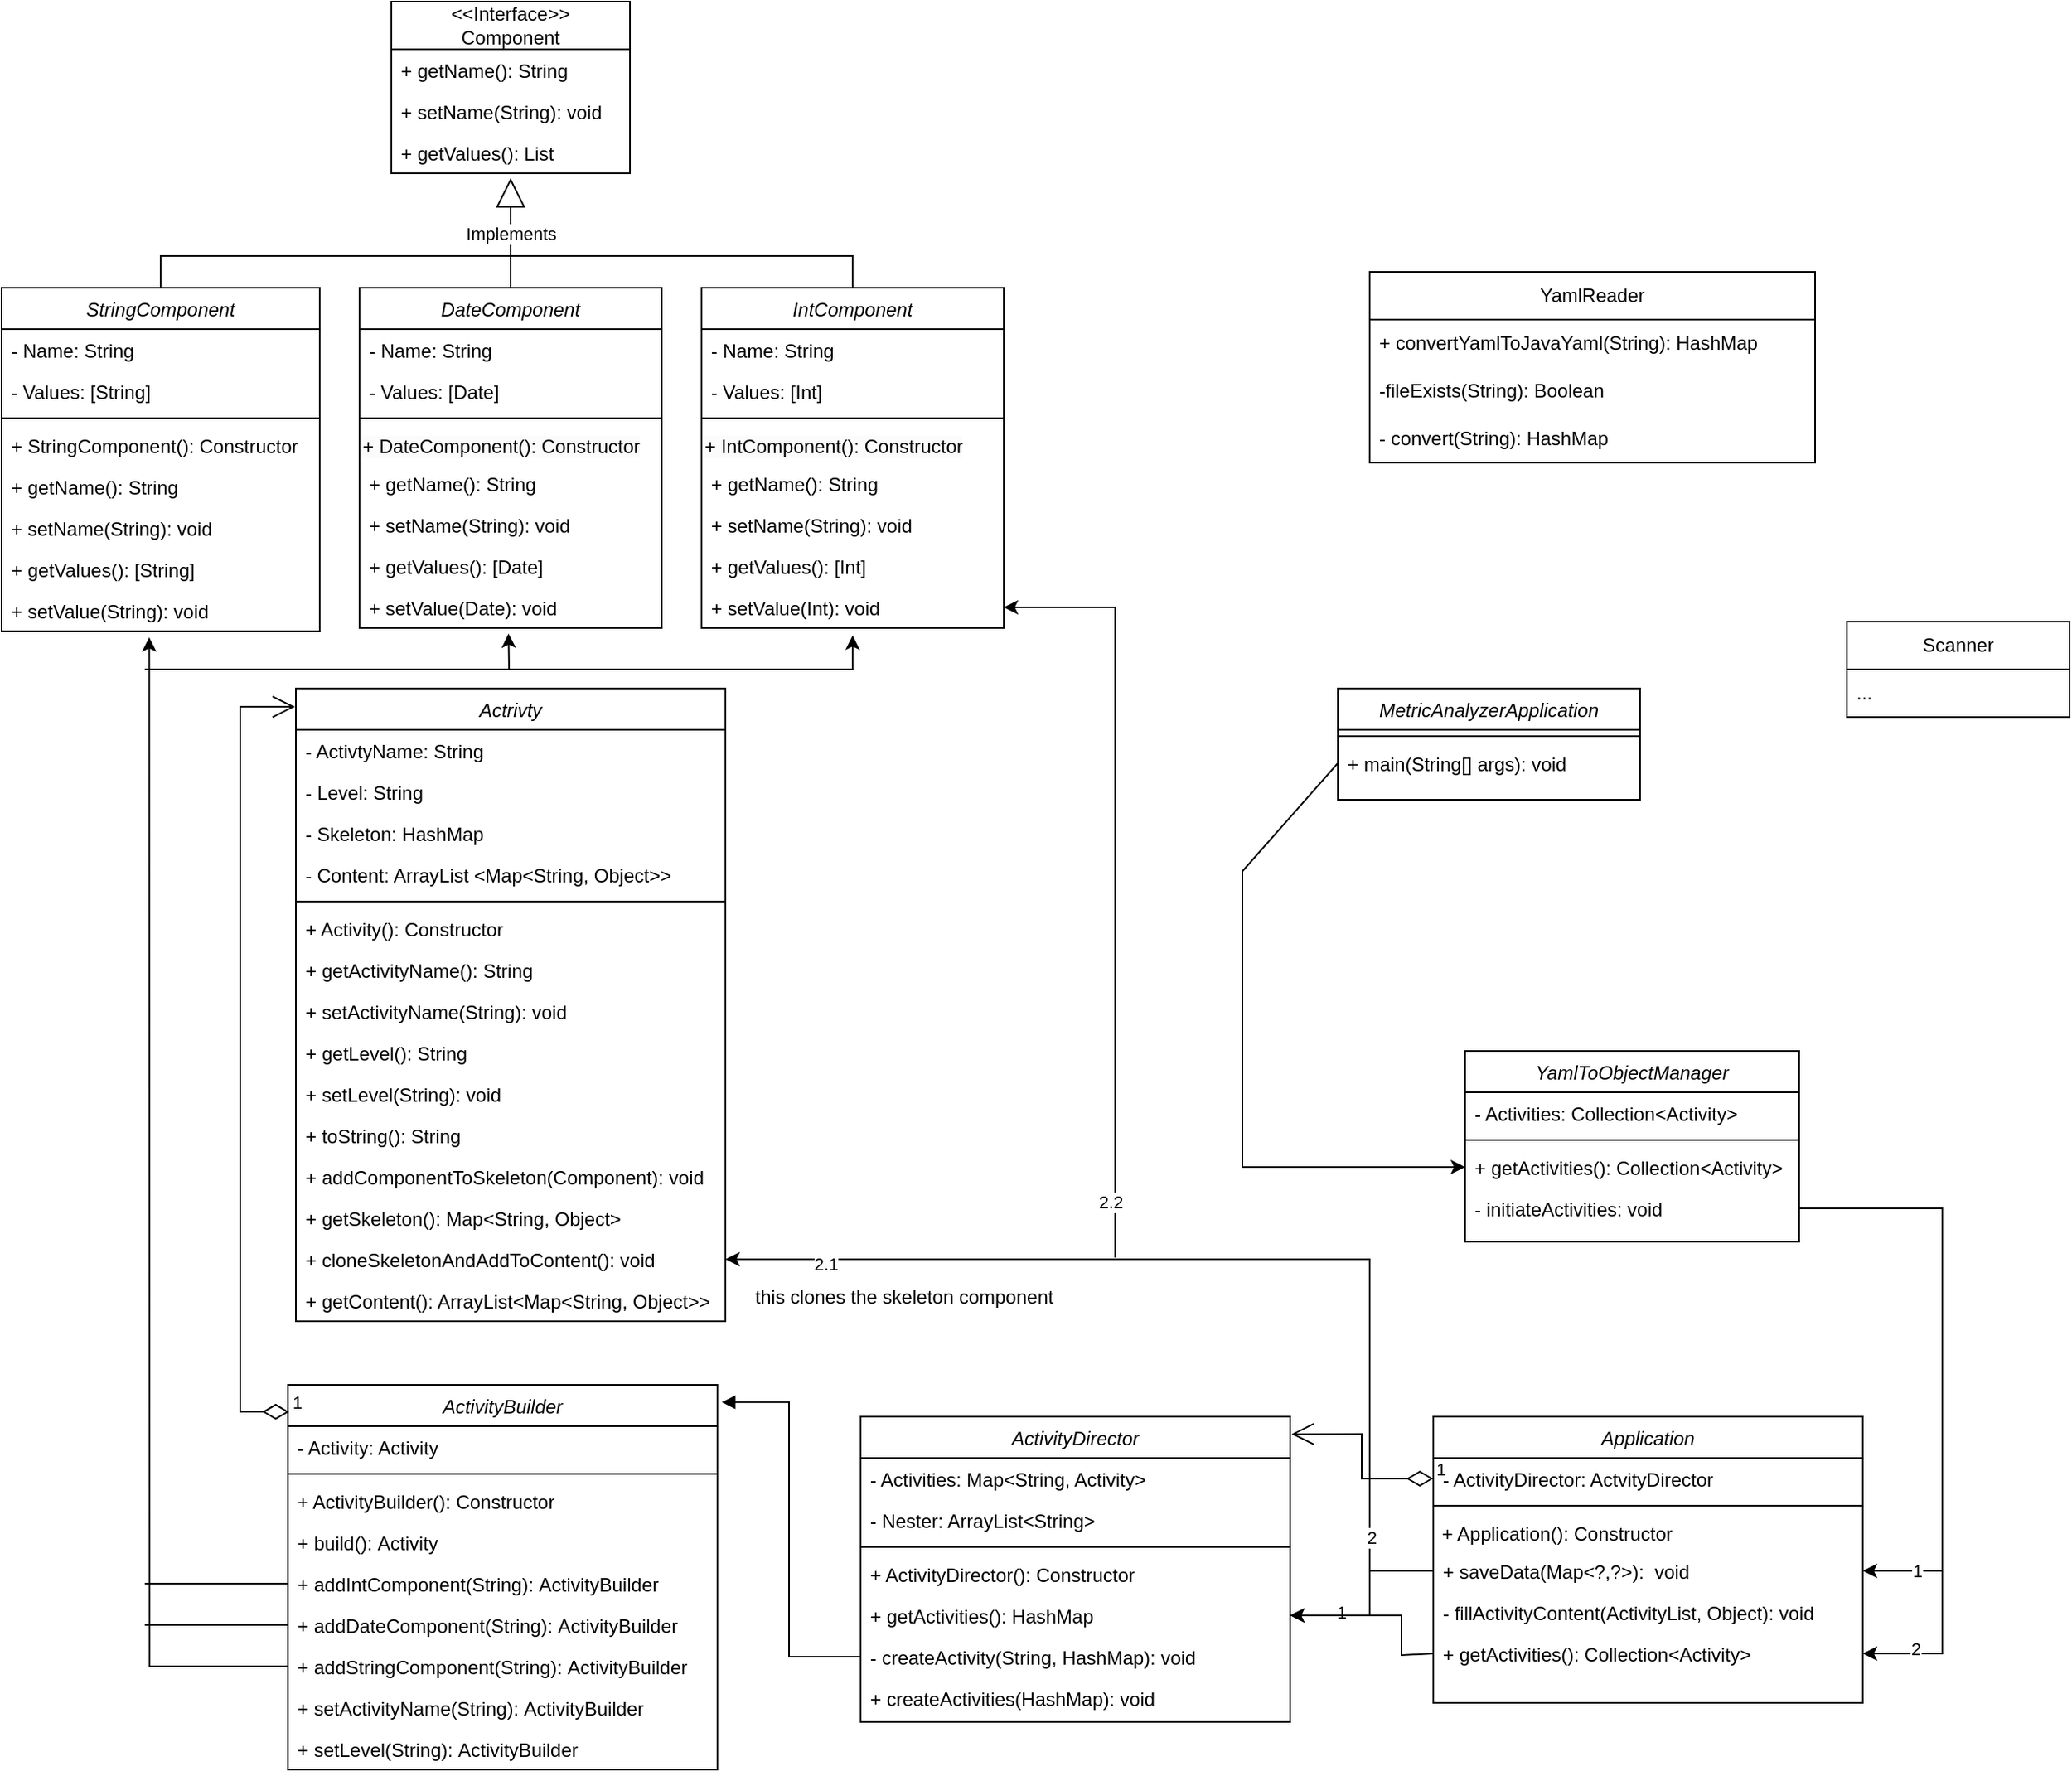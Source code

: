 <mxfile>
    <diagram id="C5RBs43oDa-KdzZeNtuy" name="Page-1">
        <mxGraphModel dx="1696" dy="713" grid="1" gridSize="10" guides="1" tooltips="1" connect="1" arrows="1" fold="1" page="1" pageScale="1" pageWidth="827" pageHeight="1169" math="0" shadow="0">
            <root>
                <mxCell id="WIyWlLk6GJQsqaUBKTNV-0"/>
                <mxCell id="WIyWlLk6GJQsqaUBKTNV-1" parent="WIyWlLk6GJQsqaUBKTNV-0"/>
                <mxCell id="bW0NllLf7oCBbzjRe4pR-1" value="StringComponent" style="swimlane;fontStyle=2;align=center;verticalAlign=top;childLayout=stackLayout;horizontal=1;startSize=26;horizontalStack=0;resizeParent=1;resizeLast=0;collapsible=1;marginBottom=0;rounded=0;shadow=0;strokeWidth=1;" parent="WIyWlLk6GJQsqaUBKTNV-1" vertex="1">
                    <mxGeometry x="30" y="220" width="200" height="216" as="geometry">
                        <mxRectangle x="230" y="140" width="160" height="26" as="alternateBounds"/>
                    </mxGeometry>
                </mxCell>
                <mxCell id="bW0NllLf7oCBbzjRe4pR-2" value="- Name: String" style="text;align=left;verticalAlign=top;spacingLeft=4;spacingRight=4;overflow=hidden;rotatable=0;points=[[0,0.5],[1,0.5]];portConstraint=eastwest;" parent="bW0NllLf7oCBbzjRe4pR-1" vertex="1">
                    <mxGeometry y="26" width="200" height="26" as="geometry"/>
                </mxCell>
                <mxCell id="bW0NllLf7oCBbzjRe4pR-3" value="- Values: [String]" style="text;align=left;verticalAlign=top;spacingLeft=4;spacingRight=4;overflow=hidden;rotatable=0;points=[[0,0.5],[1,0.5]];portConstraint=eastwest;rounded=0;shadow=0;html=0;" parent="bW0NllLf7oCBbzjRe4pR-1" vertex="1">
                    <mxGeometry y="52" width="200" height="26" as="geometry"/>
                </mxCell>
                <mxCell id="bW0NllLf7oCBbzjRe4pR-4" value="" style="line;html=1;strokeWidth=1;align=left;verticalAlign=middle;spacingTop=-1;spacingLeft=3;spacingRight=3;rotatable=0;labelPosition=right;points=[];portConstraint=eastwest;" parent="bW0NllLf7oCBbzjRe4pR-1" vertex="1">
                    <mxGeometry y="78" width="200" height="8" as="geometry"/>
                </mxCell>
                <mxCell id="bW0NllLf7oCBbzjRe4pR-5" value="+ StringComponent(): Constructor" style="text;align=left;verticalAlign=top;spacingLeft=4;spacingRight=4;overflow=hidden;rotatable=0;points=[[0,0.5],[1,0.5]];portConstraint=eastwest;" parent="bW0NllLf7oCBbzjRe4pR-1" vertex="1">
                    <mxGeometry y="86" width="200" height="26" as="geometry"/>
                </mxCell>
                <mxCell id="bW0NllLf7oCBbzjRe4pR-6" value="+ getName(): String" style="text;align=left;verticalAlign=top;spacingLeft=4;spacingRight=4;overflow=hidden;rotatable=0;points=[[0,0.5],[1,0.5]];portConstraint=eastwest;" parent="bW0NllLf7oCBbzjRe4pR-1" vertex="1">
                    <mxGeometry y="112" width="200" height="26" as="geometry"/>
                </mxCell>
                <mxCell id="bW0NllLf7oCBbzjRe4pR-7" value="+ setName(String): void" style="text;align=left;verticalAlign=top;spacingLeft=4;spacingRight=4;overflow=hidden;rotatable=0;points=[[0,0.5],[1,0.5]];portConstraint=eastwest;" parent="bW0NllLf7oCBbzjRe4pR-1" vertex="1">
                    <mxGeometry y="138" width="200" height="26" as="geometry"/>
                </mxCell>
                <mxCell id="bW0NllLf7oCBbzjRe4pR-8" value="+ getValues(): [String]" style="text;align=left;verticalAlign=top;spacingLeft=4;spacingRight=4;overflow=hidden;rotatable=0;points=[[0,0.5],[1,0.5]];portConstraint=eastwest;" parent="bW0NllLf7oCBbzjRe4pR-1" vertex="1">
                    <mxGeometry y="164" width="200" height="26" as="geometry"/>
                </mxCell>
                <mxCell id="bW0NllLf7oCBbzjRe4pR-9" value="+ setValue(String): void" style="text;align=left;verticalAlign=top;spacingLeft=4;spacingRight=4;overflow=hidden;rotatable=0;points=[[0,0.5],[1,0.5]];portConstraint=eastwest;" parent="bW0NllLf7oCBbzjRe4pR-1" vertex="1">
                    <mxGeometry y="190" width="200" height="26" as="geometry"/>
                </mxCell>
                <mxCell id="bW0NllLf7oCBbzjRe4pR-10" value="&amp;lt;&amp;lt;Interface&amp;gt;&amp;gt;&lt;br&gt;Component" style="swimlane;fontStyle=0;childLayout=stackLayout;horizontal=1;startSize=30;horizontalStack=0;resizeParent=1;resizeParentMax=0;resizeLast=0;collapsible=1;marginBottom=0;whiteSpace=wrap;html=1;" parent="WIyWlLk6GJQsqaUBKTNV-1" vertex="1">
                    <mxGeometry x="275" y="40" width="150" height="108" as="geometry"/>
                </mxCell>
                <mxCell id="bW0NllLf7oCBbzjRe4pR-11" value="+ getName(): String" style="text;align=left;verticalAlign=top;spacingLeft=4;spacingRight=4;overflow=hidden;rotatable=0;points=[[0,0.5],[1,0.5]];portConstraint=eastwest;" parent="bW0NllLf7oCBbzjRe4pR-10" vertex="1">
                    <mxGeometry y="30" width="150" height="26" as="geometry"/>
                </mxCell>
                <mxCell id="bW0NllLf7oCBbzjRe4pR-12" value="+ setName(String): void" style="text;align=left;verticalAlign=top;spacingLeft=4;spacingRight=4;overflow=hidden;rotatable=0;points=[[0,0.5],[1,0.5]];portConstraint=eastwest;" parent="bW0NllLf7oCBbzjRe4pR-10" vertex="1">
                    <mxGeometry y="56" width="150" height="26" as="geometry"/>
                </mxCell>
                <mxCell id="bW0NllLf7oCBbzjRe4pR-13" value="+ getValues(): List" style="text;align=left;verticalAlign=top;spacingLeft=4;spacingRight=4;overflow=hidden;rotatable=0;points=[[0,0.5],[1,0.5]];portConstraint=eastwest;" parent="bW0NllLf7oCBbzjRe4pR-10" vertex="1">
                    <mxGeometry y="82" width="150" height="26" as="geometry"/>
                </mxCell>
                <mxCell id="bW0NllLf7oCBbzjRe4pR-14" value="DateComponent" style="swimlane;fontStyle=2;align=center;verticalAlign=top;childLayout=stackLayout;horizontal=1;startSize=26;horizontalStack=0;resizeParent=1;resizeLast=0;collapsible=1;marginBottom=0;rounded=0;shadow=0;strokeWidth=1;" parent="WIyWlLk6GJQsqaUBKTNV-1" vertex="1">
                    <mxGeometry x="255" y="220" width="190" height="214" as="geometry">
                        <mxRectangle x="230" y="140" width="160" height="26" as="alternateBounds"/>
                    </mxGeometry>
                </mxCell>
                <mxCell id="bW0NllLf7oCBbzjRe4pR-15" value="- Name: String" style="text;align=left;verticalAlign=top;spacingLeft=4;spacingRight=4;overflow=hidden;rotatable=0;points=[[0,0.5],[1,0.5]];portConstraint=eastwest;" parent="bW0NllLf7oCBbzjRe4pR-14" vertex="1">
                    <mxGeometry y="26" width="190" height="26" as="geometry"/>
                </mxCell>
                <mxCell id="bW0NllLf7oCBbzjRe4pR-16" value="- Values: [Date]" style="text;align=left;verticalAlign=top;spacingLeft=4;spacingRight=4;overflow=hidden;rotatable=0;points=[[0,0.5],[1,0.5]];portConstraint=eastwest;rounded=0;shadow=0;html=0;" parent="bW0NllLf7oCBbzjRe4pR-14" vertex="1">
                    <mxGeometry y="52" width="190" height="26" as="geometry"/>
                </mxCell>
                <mxCell id="bW0NllLf7oCBbzjRe4pR-17" value="" style="line;html=1;strokeWidth=1;align=left;verticalAlign=middle;spacingTop=-1;spacingLeft=3;spacingRight=3;rotatable=0;labelPosition=right;points=[];portConstraint=eastwest;" parent="bW0NllLf7oCBbzjRe4pR-14" vertex="1">
                    <mxGeometry y="78" width="190" height="8" as="geometry"/>
                </mxCell>
                <mxCell id="bW0NllLf7oCBbzjRe4pR-18" value="&lt;span style=&quot;color: rgb(0, 0, 0); font-family: Helvetica; font-size: 12px; font-style: normal; font-variant-ligatures: normal; font-variant-caps: normal; font-weight: 400; letter-spacing: normal; orphans: 2; text-align: left; text-indent: 0px; text-transform: none; widows: 2; word-spacing: 0px; -webkit-text-stroke-width: 0px; background-color: rgb(251, 251, 251); text-decoration-thickness: initial; text-decoration-style: initial; text-decoration-color: initial; float: none; display: inline !important;&quot;&gt;+ DateComponent(): Constructor&lt;/span&gt;" style="text;whiteSpace=wrap;html=1;" parent="bW0NllLf7oCBbzjRe4pR-14" vertex="1">
                    <mxGeometry y="86" width="190" height="24" as="geometry"/>
                </mxCell>
                <mxCell id="bW0NllLf7oCBbzjRe4pR-19" value="+ getName(): String" style="text;align=left;verticalAlign=top;spacingLeft=4;spacingRight=4;overflow=hidden;rotatable=0;points=[[0,0.5],[1,0.5]];portConstraint=eastwest;" parent="bW0NllLf7oCBbzjRe4pR-14" vertex="1">
                    <mxGeometry y="110" width="190" height="26" as="geometry"/>
                </mxCell>
                <mxCell id="bW0NllLf7oCBbzjRe4pR-20" value="+ setName(String): void" style="text;align=left;verticalAlign=top;spacingLeft=4;spacingRight=4;overflow=hidden;rotatable=0;points=[[0,0.5],[1,0.5]];portConstraint=eastwest;" parent="bW0NllLf7oCBbzjRe4pR-14" vertex="1">
                    <mxGeometry y="136" width="190" height="26" as="geometry"/>
                </mxCell>
                <mxCell id="bW0NllLf7oCBbzjRe4pR-21" value="+ getValues(): [Date]" style="text;align=left;verticalAlign=top;spacingLeft=4;spacingRight=4;overflow=hidden;rotatable=0;points=[[0,0.5],[1,0.5]];portConstraint=eastwest;" parent="bW0NllLf7oCBbzjRe4pR-14" vertex="1">
                    <mxGeometry y="162" width="190" height="26" as="geometry"/>
                </mxCell>
                <mxCell id="bW0NllLf7oCBbzjRe4pR-22" value="+ setValue(Date): void" style="text;align=left;verticalAlign=top;spacingLeft=4;spacingRight=4;overflow=hidden;rotatable=0;points=[[0,0.5],[1,0.5]];portConstraint=eastwest;" parent="bW0NllLf7oCBbzjRe4pR-14" vertex="1">
                    <mxGeometry y="188" width="190" height="26" as="geometry"/>
                </mxCell>
                <mxCell id="bW0NllLf7oCBbzjRe4pR-23" value="IntComponent" style="swimlane;fontStyle=2;align=center;verticalAlign=top;childLayout=stackLayout;horizontal=1;startSize=26;horizontalStack=0;resizeParent=1;resizeLast=0;collapsible=1;marginBottom=0;rounded=0;shadow=0;strokeWidth=1;" parent="WIyWlLk6GJQsqaUBKTNV-1" vertex="1">
                    <mxGeometry x="470" y="220" width="190" height="214" as="geometry">
                        <mxRectangle x="230" y="140" width="160" height="26" as="alternateBounds"/>
                    </mxGeometry>
                </mxCell>
                <mxCell id="bW0NllLf7oCBbzjRe4pR-24" value="- Name: String" style="text;align=left;verticalAlign=top;spacingLeft=4;spacingRight=4;overflow=hidden;rotatable=0;points=[[0,0.5],[1,0.5]];portConstraint=eastwest;" parent="bW0NllLf7oCBbzjRe4pR-23" vertex="1">
                    <mxGeometry y="26" width="190" height="26" as="geometry"/>
                </mxCell>
                <mxCell id="bW0NllLf7oCBbzjRe4pR-25" value="- Values: [Int]" style="text;align=left;verticalAlign=top;spacingLeft=4;spacingRight=4;overflow=hidden;rotatable=0;points=[[0,0.5],[1,0.5]];portConstraint=eastwest;rounded=0;shadow=0;html=0;" parent="bW0NllLf7oCBbzjRe4pR-23" vertex="1">
                    <mxGeometry y="52" width="190" height="26" as="geometry"/>
                </mxCell>
                <mxCell id="bW0NllLf7oCBbzjRe4pR-26" value="" style="line;html=1;strokeWidth=1;align=left;verticalAlign=middle;spacingTop=-1;spacingLeft=3;spacingRight=3;rotatable=0;labelPosition=right;points=[];portConstraint=eastwest;" parent="bW0NllLf7oCBbzjRe4pR-23" vertex="1">
                    <mxGeometry y="78" width="190" height="8" as="geometry"/>
                </mxCell>
                <mxCell id="bW0NllLf7oCBbzjRe4pR-27" value="&lt;span style=&quot;color: rgb(0, 0, 0); font-family: Helvetica; font-size: 12px; font-style: normal; font-variant-ligatures: normal; font-variant-caps: normal; font-weight: 400; letter-spacing: normal; orphans: 2; text-align: left; text-indent: 0px; text-transform: none; widows: 2; word-spacing: 0px; -webkit-text-stroke-width: 0px; background-color: rgb(251, 251, 251); text-decoration-thickness: initial; text-decoration-style: initial; text-decoration-color: initial; float: none; display: inline !important;&quot;&gt;+ IntComponent(): Constructor&lt;/span&gt;" style="text;whiteSpace=wrap;html=1;" parent="bW0NllLf7oCBbzjRe4pR-23" vertex="1">
                    <mxGeometry y="86" width="190" height="24" as="geometry"/>
                </mxCell>
                <mxCell id="bW0NllLf7oCBbzjRe4pR-28" value="+ getName(): String" style="text;align=left;verticalAlign=top;spacingLeft=4;spacingRight=4;overflow=hidden;rotatable=0;points=[[0,0.5],[1,0.5]];portConstraint=eastwest;" parent="bW0NllLf7oCBbzjRe4pR-23" vertex="1">
                    <mxGeometry y="110" width="190" height="26" as="geometry"/>
                </mxCell>
                <mxCell id="bW0NllLf7oCBbzjRe4pR-29" value="+ setName(String): void" style="text;align=left;verticalAlign=top;spacingLeft=4;spacingRight=4;overflow=hidden;rotatable=0;points=[[0,0.5],[1,0.5]];portConstraint=eastwest;" parent="bW0NllLf7oCBbzjRe4pR-23" vertex="1">
                    <mxGeometry y="136" width="190" height="26" as="geometry"/>
                </mxCell>
                <mxCell id="bW0NllLf7oCBbzjRe4pR-30" value="+ getValues(): [Int]" style="text;align=left;verticalAlign=top;spacingLeft=4;spacingRight=4;overflow=hidden;rotatable=0;points=[[0,0.5],[1,0.5]];portConstraint=eastwest;" parent="bW0NllLf7oCBbzjRe4pR-23" vertex="1">
                    <mxGeometry y="162" width="190" height="26" as="geometry"/>
                </mxCell>
                <mxCell id="bW0NllLf7oCBbzjRe4pR-31" value="+ setValue(Int): void" style="text;align=left;verticalAlign=top;spacingLeft=4;spacingRight=4;overflow=hidden;rotatable=0;points=[[0,0.5],[1,0.5]];portConstraint=eastwest;" parent="bW0NllLf7oCBbzjRe4pR-23" vertex="1">
                    <mxGeometry y="188" width="190" height="26" as="geometry"/>
                </mxCell>
                <mxCell id="bW0NllLf7oCBbzjRe4pR-32" value="Actrivty" style="swimlane;fontStyle=2;align=center;verticalAlign=top;childLayout=stackLayout;horizontal=1;startSize=26;horizontalStack=0;resizeParent=1;resizeLast=0;collapsible=1;marginBottom=0;rounded=0;shadow=0;strokeWidth=1;movable=1;resizable=1;rotatable=1;deletable=1;editable=1;connectable=1;" parent="WIyWlLk6GJQsqaUBKTNV-1" vertex="1">
                    <mxGeometry x="215" y="472" width="270" height="398" as="geometry">
                        <mxRectangle x="230" y="140" width="160" height="26" as="alternateBounds"/>
                    </mxGeometry>
                </mxCell>
                <mxCell id="bW0NllLf7oCBbzjRe4pR-33" value="- ActivtyName: String" style="text;align=left;verticalAlign=top;spacingLeft=4;spacingRight=4;overflow=hidden;rotatable=0;points=[[0,0.5],[1,0.5]];portConstraint=eastwest;" parent="bW0NllLf7oCBbzjRe4pR-32" vertex="1">
                    <mxGeometry y="26" width="270" height="26" as="geometry"/>
                </mxCell>
                <mxCell id="bW0NllLf7oCBbzjRe4pR-34" value="- Level: String" style="text;align=left;verticalAlign=top;spacingLeft=4;spacingRight=4;overflow=hidden;rotatable=0;points=[[0,0.5],[1,0.5]];portConstraint=eastwest;rounded=0;shadow=0;html=0;" parent="bW0NllLf7oCBbzjRe4pR-32" vertex="1">
                    <mxGeometry y="52" width="270" height="26" as="geometry"/>
                </mxCell>
                <mxCell id="bW0NllLf7oCBbzjRe4pR-35" value="- Skeleton: HashMap" style="text;align=left;verticalAlign=top;spacingLeft=4;spacingRight=4;overflow=hidden;rotatable=0;points=[[0,0.5],[1,0.5]];portConstraint=eastwest;rounded=0;shadow=0;html=0;" parent="bW0NllLf7oCBbzjRe4pR-32" vertex="1">
                    <mxGeometry y="78" width="270" height="26" as="geometry"/>
                </mxCell>
                <mxCell id="bW0NllLf7oCBbzjRe4pR-236" value="- Content: ArrayList &lt;Map&lt;String, Object&gt;&gt;" style="text;align=left;verticalAlign=top;spacingLeft=4;spacingRight=4;overflow=hidden;rotatable=0;points=[[0,0.5],[1,0.5]];portConstraint=eastwest;rounded=0;shadow=0;html=0;" parent="bW0NllLf7oCBbzjRe4pR-32" vertex="1">
                    <mxGeometry y="104" width="270" height="26" as="geometry"/>
                </mxCell>
                <mxCell id="bW0NllLf7oCBbzjRe4pR-36" value="" style="line;html=1;strokeWidth=1;align=left;verticalAlign=middle;spacingTop=-1;spacingLeft=3;spacingRight=3;rotatable=0;labelPosition=right;points=[];portConstraint=eastwest;" parent="bW0NllLf7oCBbzjRe4pR-32" vertex="1">
                    <mxGeometry y="130" width="270" height="8" as="geometry"/>
                </mxCell>
                <mxCell id="bW0NllLf7oCBbzjRe4pR-37" value="+ Activity(): Constructor" style="text;align=left;verticalAlign=top;spacingLeft=4;spacingRight=4;overflow=hidden;rotatable=0;points=[[0,0.5],[1,0.5]];portConstraint=eastwest;" parent="bW0NllLf7oCBbzjRe4pR-32" vertex="1">
                    <mxGeometry y="138" width="270" height="26" as="geometry"/>
                </mxCell>
                <mxCell id="bW0NllLf7oCBbzjRe4pR-38" value="+ getActivityName(): String" style="text;align=left;verticalAlign=top;spacingLeft=4;spacingRight=4;overflow=hidden;rotatable=0;points=[[0,0.5],[1,0.5]];portConstraint=eastwest;" parent="bW0NllLf7oCBbzjRe4pR-32" vertex="1">
                    <mxGeometry y="164" width="270" height="26" as="geometry"/>
                </mxCell>
                <mxCell id="bW0NllLf7oCBbzjRe4pR-39" value="+ setActivityName(String): void" style="text;align=left;verticalAlign=top;spacingLeft=4;spacingRight=4;overflow=hidden;rotatable=0;points=[[0,0.5],[1,0.5]];portConstraint=eastwest;" parent="bW0NllLf7oCBbzjRe4pR-32" vertex="1">
                    <mxGeometry y="190" width="270" height="26" as="geometry"/>
                </mxCell>
                <mxCell id="bW0NllLf7oCBbzjRe4pR-40" value="+ getLevel(): String" style="text;align=left;verticalAlign=top;spacingLeft=4;spacingRight=4;overflow=hidden;rotatable=0;points=[[0,0.5],[1,0.5]];portConstraint=eastwest;" parent="bW0NllLf7oCBbzjRe4pR-32" vertex="1">
                    <mxGeometry y="216" width="270" height="26" as="geometry"/>
                </mxCell>
                <mxCell id="bW0NllLf7oCBbzjRe4pR-41" value="+ setLevel(String): void" style="text;align=left;verticalAlign=top;spacingLeft=4;spacingRight=4;overflow=hidden;rotatable=0;points=[[0,0.5],[1,0.5]];portConstraint=eastwest;" parent="bW0NllLf7oCBbzjRe4pR-32" vertex="1">
                    <mxGeometry y="242" width="270" height="26" as="geometry"/>
                </mxCell>
                <mxCell id="bW0NllLf7oCBbzjRe4pR-235" value="+ toString(): String" style="text;align=left;verticalAlign=top;spacingLeft=4;spacingRight=4;overflow=hidden;rotatable=0;points=[[0,0.5],[1,0.5]];portConstraint=eastwest;" parent="bW0NllLf7oCBbzjRe4pR-32" vertex="1">
                    <mxGeometry y="268" width="270" height="26" as="geometry"/>
                </mxCell>
                <mxCell id="bW0NllLf7oCBbzjRe4pR-42" value="+ addComponentToSkeleton(Component): void" style="text;align=left;verticalAlign=top;spacingLeft=4;spacingRight=4;overflow=hidden;rotatable=0;points=[[0,0.5],[1,0.5]];portConstraint=eastwest;" parent="bW0NllLf7oCBbzjRe4pR-32" vertex="1">
                    <mxGeometry y="294" width="270" height="26" as="geometry"/>
                </mxCell>
                <mxCell id="bW0NllLf7oCBbzjRe4pR-237" value="+ getSkeleton(): Map&lt;String, Object&gt;" style="text;align=left;verticalAlign=top;spacingLeft=4;spacingRight=4;overflow=hidden;rotatable=0;points=[[0,0.5],[1,0.5]];portConstraint=eastwest;" parent="bW0NllLf7oCBbzjRe4pR-32" vertex="1">
                    <mxGeometry y="320" width="270" height="26" as="geometry"/>
                </mxCell>
                <mxCell id="bW0NllLf7oCBbzjRe4pR-238" value="+ cloneSkeletonAndAddToContent(): void" style="text;align=left;verticalAlign=top;spacingLeft=4;spacingRight=4;overflow=hidden;rotatable=0;points=[[0,0.5],[1,0.5]];portConstraint=eastwest;" parent="bW0NllLf7oCBbzjRe4pR-32" vertex="1">
                    <mxGeometry y="346" width="270" height="26" as="geometry"/>
                </mxCell>
                <mxCell id="bW0NllLf7oCBbzjRe4pR-239" value="+ getContent(): ArrayList&lt;Map&lt;String, Object&gt;&gt;" style="text;align=left;verticalAlign=top;spacingLeft=4;spacingRight=4;overflow=hidden;rotatable=0;points=[[0,0.5],[1,0.5]];portConstraint=eastwest;" parent="bW0NllLf7oCBbzjRe4pR-32" vertex="1">
                    <mxGeometry y="372" width="270" height="26" as="geometry"/>
                </mxCell>
                <mxCell id="bW0NllLf7oCBbzjRe4pR-56" value="" style="endArrow=none;html=1;rounded=0;exitX=0.5;exitY=0;exitDx=0;exitDy=0;" parent="WIyWlLk6GJQsqaUBKTNV-1" source="bW0NllLf7oCBbzjRe4pR-1" edge="1">
                    <mxGeometry width="50" height="50" relative="1" as="geometry">
                        <mxPoint x="120" y="190" as="sourcePoint"/>
                        <mxPoint x="350" y="200" as="targetPoint"/>
                        <Array as="points">
                            <mxPoint x="130" y="200"/>
                        </Array>
                    </mxGeometry>
                </mxCell>
                <mxCell id="bW0NllLf7oCBbzjRe4pR-57" value="" style="endArrow=none;html=1;rounded=0;exitX=0.5;exitY=0;exitDx=0;exitDy=0;" parent="WIyWlLk6GJQsqaUBKTNV-1" source="bW0NllLf7oCBbzjRe4pR-23" edge="1">
                    <mxGeometry width="50" height="50" relative="1" as="geometry">
                        <mxPoint x="590" y="180" as="sourcePoint"/>
                        <mxPoint x="350" y="200" as="targetPoint"/>
                        <Array as="points">
                            <mxPoint x="565" y="200"/>
                        </Array>
                    </mxGeometry>
                </mxCell>
                <mxCell id="bW0NllLf7oCBbzjRe4pR-68" value="YamlReader" style="swimlane;fontStyle=0;childLayout=stackLayout;horizontal=1;startSize=30;horizontalStack=0;resizeParent=1;resizeParentMax=0;resizeLast=0;collapsible=1;marginBottom=0;whiteSpace=wrap;html=1;" parent="WIyWlLk6GJQsqaUBKTNV-1" vertex="1">
                    <mxGeometry x="890" y="210" width="280" height="120" as="geometry"/>
                </mxCell>
                <mxCell id="bW0NllLf7oCBbzjRe4pR-69" value="+ convertYamlToJavaYaml(String): HashMap" style="text;strokeColor=none;fillColor=none;align=left;verticalAlign=middle;spacingLeft=4;spacingRight=4;overflow=hidden;points=[[0,0.5],[1,0.5]];portConstraint=eastwest;rotatable=0;whiteSpace=wrap;html=1;" parent="bW0NllLf7oCBbzjRe4pR-68" vertex="1">
                    <mxGeometry y="30" width="280" height="30" as="geometry"/>
                </mxCell>
                <mxCell id="bW0NllLf7oCBbzjRe4pR-70" value="-fileExists(String): Boolean" style="text;strokeColor=none;fillColor=none;align=left;verticalAlign=middle;spacingLeft=4;spacingRight=4;overflow=hidden;points=[[0,0.5],[1,0.5]];portConstraint=eastwest;rotatable=0;whiteSpace=wrap;html=1;" parent="bW0NllLf7oCBbzjRe4pR-68" vertex="1">
                    <mxGeometry y="60" width="280" height="30" as="geometry"/>
                </mxCell>
                <mxCell id="bW0NllLf7oCBbzjRe4pR-71" value="- convert(String): HashMap" style="text;strokeColor=none;fillColor=none;align=left;verticalAlign=middle;spacingLeft=4;spacingRight=4;overflow=hidden;points=[[0,0.5],[1,0.5]];portConstraint=eastwest;rotatable=0;whiteSpace=wrap;html=1;" parent="bW0NllLf7oCBbzjRe4pR-68" vertex="1">
                    <mxGeometry y="90" width="280" height="30" as="geometry"/>
                </mxCell>
                <mxCell id="bW0NllLf7oCBbzjRe4pR-72" value="Scanner" style="swimlane;fontStyle=0;childLayout=stackLayout;horizontal=1;startSize=30;horizontalStack=0;resizeParent=1;resizeParentMax=0;resizeLast=0;collapsible=1;marginBottom=0;whiteSpace=wrap;html=1;" parent="WIyWlLk6GJQsqaUBKTNV-1" vertex="1">
                    <mxGeometry x="1190" y="430" width="140" height="60" as="geometry"/>
                </mxCell>
                <mxCell id="bW0NllLf7oCBbzjRe4pR-73" value="..." style="text;strokeColor=none;fillColor=none;align=left;verticalAlign=middle;spacingLeft=4;spacingRight=4;overflow=hidden;points=[[0,0.5],[1,0.5]];portConstraint=eastwest;rotatable=0;whiteSpace=wrap;html=1;" parent="bW0NllLf7oCBbzjRe4pR-72" vertex="1">
                    <mxGeometry y="30" width="140" height="30" as="geometry"/>
                </mxCell>
                <mxCell id="bW0NllLf7oCBbzjRe4pR-83" value="Implements" style="endArrow=block;endSize=16;endFill=0;html=1;rounded=0;exitX=0.5;exitY=0;exitDx=0;exitDy=0;entryX=0.5;entryY=1.115;entryDx=0;entryDy=0;entryPerimeter=0;" parent="WIyWlLk6GJQsqaUBKTNV-1" source="bW0NllLf7oCBbzjRe4pR-14" target="bW0NllLf7oCBbzjRe4pR-13" edge="1">
                    <mxGeometry width="160" relative="1" as="geometry">
                        <mxPoint x="520" y="140" as="sourcePoint"/>
                        <mxPoint x="680" y="140" as="targetPoint"/>
                    </mxGeometry>
                </mxCell>
                <mxCell id="bW0NllLf7oCBbzjRe4pR-166" value="MetricAnalyzerApplication" style="swimlane;fontStyle=2;align=center;verticalAlign=top;childLayout=stackLayout;horizontal=1;startSize=26;horizontalStack=0;resizeParent=1;resizeLast=0;collapsible=1;marginBottom=0;rounded=0;shadow=0;strokeWidth=1;" parent="WIyWlLk6GJQsqaUBKTNV-1" vertex="1">
                    <mxGeometry x="870" y="472" width="190" height="70" as="geometry">
                        <mxRectangle x="230" y="140" width="160" height="26" as="alternateBounds"/>
                    </mxGeometry>
                </mxCell>
                <mxCell id="bW0NllLf7oCBbzjRe4pR-169" value="" style="line;html=1;strokeWidth=1;align=left;verticalAlign=middle;spacingTop=-1;spacingLeft=3;spacingRight=3;rotatable=0;labelPosition=right;points=[];portConstraint=eastwest;" parent="bW0NllLf7oCBbzjRe4pR-166" vertex="1">
                    <mxGeometry y="26" width="190" height="8" as="geometry"/>
                </mxCell>
                <mxCell id="bW0NllLf7oCBbzjRe4pR-171" value="+ main(String[] args): void" style="text;align=left;verticalAlign=top;spacingLeft=4;spacingRight=4;overflow=hidden;rotatable=0;points=[[0,0.5],[1,0.5]];portConstraint=eastwest;" parent="bW0NllLf7oCBbzjRe4pR-166" vertex="1">
                    <mxGeometry y="34" width="190" height="26" as="geometry"/>
                </mxCell>
                <mxCell id="bW0NllLf7oCBbzjRe4pR-175" value="YamlToObjectManager" style="swimlane;fontStyle=2;align=center;verticalAlign=top;childLayout=stackLayout;horizontal=1;startSize=26;horizontalStack=0;resizeParent=1;resizeLast=0;collapsible=1;marginBottom=0;rounded=0;shadow=0;strokeWidth=1;" parent="WIyWlLk6GJQsqaUBKTNV-1" vertex="1">
                    <mxGeometry x="950" y="700" width="210" height="120" as="geometry">
                        <mxRectangle x="230" y="140" width="160" height="26" as="alternateBounds"/>
                    </mxGeometry>
                </mxCell>
                <mxCell id="bW0NllLf7oCBbzjRe4pR-176" value="- Activities: Collection&lt;Activity&gt;" style="text;align=left;verticalAlign=top;spacingLeft=4;spacingRight=4;overflow=hidden;rotatable=0;points=[[0,0.5],[1,0.5]];portConstraint=eastwest;" parent="bW0NllLf7oCBbzjRe4pR-175" vertex="1">
                    <mxGeometry y="26" width="210" height="26" as="geometry"/>
                </mxCell>
                <mxCell id="bW0NllLf7oCBbzjRe4pR-178" value="" style="line;html=1;strokeWidth=1;align=left;verticalAlign=middle;spacingTop=-1;spacingLeft=3;spacingRight=3;rotatable=0;labelPosition=right;points=[];portConstraint=eastwest;" parent="bW0NllLf7oCBbzjRe4pR-175" vertex="1">
                    <mxGeometry y="52" width="210" height="8" as="geometry"/>
                </mxCell>
                <mxCell id="bW0NllLf7oCBbzjRe4pR-180" value="+ getActivities(): Collection&lt;Activity&gt;" style="text;align=left;verticalAlign=top;spacingLeft=4;spacingRight=4;overflow=hidden;rotatable=0;points=[[0,0.5],[1,0.5]];portConstraint=eastwest;" parent="bW0NllLf7oCBbzjRe4pR-175" vertex="1">
                    <mxGeometry y="60" width="210" height="26" as="geometry"/>
                </mxCell>
                <mxCell id="bW0NllLf7oCBbzjRe4pR-181" value="- initiateActivities: void" style="text;align=left;verticalAlign=top;spacingLeft=4;spacingRight=4;overflow=hidden;rotatable=0;points=[[0,0.5],[1,0.5]];portConstraint=eastwest;" parent="bW0NllLf7oCBbzjRe4pR-175" vertex="1">
                    <mxGeometry y="86" width="210" height="26" as="geometry"/>
                </mxCell>
                <mxCell id="bW0NllLf7oCBbzjRe4pR-185" value="Application" style="swimlane;fontStyle=2;align=center;verticalAlign=top;childLayout=stackLayout;horizontal=1;startSize=26;horizontalStack=0;resizeParent=1;resizeLast=0;collapsible=1;marginBottom=0;rounded=0;shadow=0;strokeWidth=1;" parent="WIyWlLk6GJQsqaUBKTNV-1" vertex="1">
                    <mxGeometry x="930" y="930" width="270" height="180" as="geometry">
                        <mxRectangle x="230" y="140" width="160" height="26" as="alternateBounds"/>
                    </mxGeometry>
                </mxCell>
                <mxCell id="bW0NllLf7oCBbzjRe4pR-195" value="- ActivityDirector: ActvityDirector" style="text;align=left;verticalAlign=top;spacingLeft=4;spacingRight=4;overflow=hidden;rotatable=0;points=[[0,0.5],[1,0.5]];portConstraint=eastwest;rounded=0;shadow=0;html=0;" parent="bW0NllLf7oCBbzjRe4pR-185" vertex="1">
                    <mxGeometry y="26" width="270" height="26" as="geometry"/>
                </mxCell>
                <mxCell id="bW0NllLf7oCBbzjRe4pR-188" value="" style="line;html=1;strokeWidth=1;align=left;verticalAlign=middle;spacingTop=-1;spacingLeft=3;spacingRight=3;rotatable=0;labelPosition=right;points=[];portConstraint=eastwest;" parent="bW0NllLf7oCBbzjRe4pR-185" vertex="1">
                    <mxGeometry y="52" width="270" height="8" as="geometry"/>
                </mxCell>
                <mxCell id="bW0NllLf7oCBbzjRe4pR-189" value="&amp;nbsp;+ Application(): Constructor" style="text;whiteSpace=wrap;html=1;" parent="bW0NllLf7oCBbzjRe4pR-185" vertex="1">
                    <mxGeometry y="60" width="270" height="24" as="geometry"/>
                </mxCell>
                <mxCell id="bW0NllLf7oCBbzjRe4pR-190" value="+ saveData(Map&lt;?,?&gt;):  void" style="text;align=left;verticalAlign=top;spacingLeft=4;spacingRight=4;overflow=hidden;rotatable=0;points=[[0,0.5],[1,0.5]];portConstraint=eastwest;" parent="bW0NllLf7oCBbzjRe4pR-185" vertex="1">
                    <mxGeometry y="84" width="270" height="26" as="geometry"/>
                </mxCell>
                <mxCell id="bW0NllLf7oCBbzjRe4pR-196" value="- fillActivityContent(ActivityList, Object): void" style="text;align=left;verticalAlign=top;spacingLeft=4;spacingRight=4;overflow=hidden;rotatable=0;points=[[0,0.5],[1,0.5]];portConstraint=eastwest;" parent="bW0NllLf7oCBbzjRe4pR-185" vertex="1">
                    <mxGeometry y="110" width="270" height="26" as="geometry"/>
                </mxCell>
                <mxCell id="bW0NllLf7oCBbzjRe4pR-197" value="+ getActivities(): Collection&lt;Activity&gt;" style="text;align=left;verticalAlign=top;spacingLeft=4;spacingRight=4;overflow=hidden;rotatable=0;points=[[0,0.5],[1,0.5]];portConstraint=eastwest;" parent="bW0NllLf7oCBbzjRe4pR-185" vertex="1">
                    <mxGeometry y="136" width="270" height="26" as="geometry"/>
                </mxCell>
                <mxCell id="bW0NllLf7oCBbzjRe4pR-201" value="ActivityDirector" style="swimlane;fontStyle=2;align=center;verticalAlign=top;childLayout=stackLayout;horizontal=1;startSize=26;horizontalStack=0;resizeParent=1;resizeLast=0;collapsible=1;marginBottom=0;rounded=0;shadow=0;strokeWidth=1;" parent="WIyWlLk6GJQsqaUBKTNV-1" vertex="1">
                    <mxGeometry x="570" y="930" width="270" height="192" as="geometry">
                        <mxRectangle x="230" y="140" width="160" height="26" as="alternateBounds"/>
                    </mxGeometry>
                </mxCell>
                <mxCell id="bW0NllLf7oCBbzjRe4pR-202" value="- Activities: Map&lt;String, Activity&gt;" style="text;align=left;verticalAlign=top;spacingLeft=4;spacingRight=4;overflow=hidden;rotatable=0;points=[[0,0.5],[1,0.5]];portConstraint=eastwest;" parent="bW0NllLf7oCBbzjRe4pR-201" vertex="1">
                    <mxGeometry y="26" width="270" height="26" as="geometry"/>
                </mxCell>
                <mxCell id="bW0NllLf7oCBbzjRe4pR-203" value="- Nester: ArrayList&lt;String&gt;" style="text;align=left;verticalAlign=top;spacingLeft=4;spacingRight=4;overflow=hidden;rotatable=0;points=[[0,0.5],[1,0.5]];portConstraint=eastwest;rounded=0;shadow=0;html=0;" parent="bW0NllLf7oCBbzjRe4pR-201" vertex="1">
                    <mxGeometry y="52" width="270" height="26" as="geometry"/>
                </mxCell>
                <mxCell id="bW0NllLf7oCBbzjRe4pR-206" value="" style="line;html=1;strokeWidth=1;align=left;verticalAlign=middle;spacingTop=-1;spacingLeft=3;spacingRight=3;rotatable=0;labelPosition=right;points=[];portConstraint=eastwest;" parent="bW0NllLf7oCBbzjRe4pR-201" vertex="1">
                    <mxGeometry y="78" width="270" height="8" as="geometry"/>
                </mxCell>
                <mxCell id="bW0NllLf7oCBbzjRe4pR-216" value="+ ActivityDirector(): Constructor" style="text;align=left;verticalAlign=top;spacingLeft=4;spacingRight=4;overflow=hidden;rotatable=0;points=[[0,0.5],[1,0.5]];portConstraint=eastwest;" parent="bW0NllLf7oCBbzjRe4pR-201" vertex="1">
                    <mxGeometry y="86" width="270" height="26" as="geometry"/>
                </mxCell>
                <mxCell id="bW0NllLf7oCBbzjRe4pR-219" value="+ getActivities(): HashMap " style="text;align=left;verticalAlign=top;spacingLeft=4;spacingRight=4;overflow=hidden;rotatable=0;points=[[0,0.5],[1,0.5]];portConstraint=eastwest;" parent="bW0NllLf7oCBbzjRe4pR-201" vertex="1">
                    <mxGeometry y="112" width="270" height="26" as="geometry"/>
                </mxCell>
                <mxCell id="bW0NllLf7oCBbzjRe4pR-218" value="- createActivity(String, HashMap): void" style="text;align=left;verticalAlign=top;spacingLeft=4;spacingRight=4;overflow=hidden;rotatable=0;points=[[0,0.5],[1,0.5]];portConstraint=eastwest;" parent="bW0NllLf7oCBbzjRe4pR-201" vertex="1">
                    <mxGeometry y="138" width="270" height="26" as="geometry"/>
                </mxCell>
                <mxCell id="bW0NllLf7oCBbzjRe4pR-217" value="+ createActivities(HashMap): void" style="text;align=left;verticalAlign=top;spacingLeft=4;spacingRight=4;overflow=hidden;rotatable=0;points=[[0,0.5],[1,0.5]];portConstraint=eastwest;" parent="bW0NllLf7oCBbzjRe4pR-201" vertex="1">
                    <mxGeometry y="164" width="270" height="26" as="geometry"/>
                </mxCell>
                <mxCell id="bW0NllLf7oCBbzjRe4pR-220" value="ActivityBuilder" style="swimlane;fontStyle=2;align=center;verticalAlign=top;childLayout=stackLayout;horizontal=1;startSize=26;horizontalStack=0;resizeParent=1;resizeLast=0;collapsible=1;marginBottom=0;rounded=0;shadow=0;strokeWidth=1;" parent="WIyWlLk6GJQsqaUBKTNV-1" vertex="1">
                    <mxGeometry x="210" y="910" width="270" height="242" as="geometry">
                        <mxRectangle x="230" y="140" width="160" height="26" as="alternateBounds"/>
                    </mxGeometry>
                </mxCell>
                <mxCell id="bW0NllLf7oCBbzjRe4pR-221" value="- Activity: Activity" style="text;align=left;verticalAlign=top;spacingLeft=4;spacingRight=4;overflow=hidden;rotatable=0;points=[[0,0.5],[1,0.5]];portConstraint=eastwest;" parent="bW0NllLf7oCBbzjRe4pR-220" vertex="1">
                    <mxGeometry y="26" width="270" height="26" as="geometry"/>
                </mxCell>
                <mxCell id="bW0NllLf7oCBbzjRe4pR-223" value="" style="line;html=1;strokeWidth=1;align=left;verticalAlign=middle;spacingTop=-1;spacingLeft=3;spacingRight=3;rotatable=0;labelPosition=right;points=[];portConstraint=eastwest;" parent="bW0NllLf7oCBbzjRe4pR-220" vertex="1">
                    <mxGeometry y="52" width="270" height="8" as="geometry"/>
                </mxCell>
                <mxCell id="bW0NllLf7oCBbzjRe4pR-228" value="+ ActivityBuilder(): Constructor" style="text;align=left;verticalAlign=top;spacingLeft=4;spacingRight=4;overflow=hidden;rotatable=0;points=[[0,0.5],[1,0.5]];portConstraint=eastwest;" parent="bW0NllLf7oCBbzjRe4pR-220" vertex="1">
                    <mxGeometry y="60" width="270" height="26" as="geometry"/>
                </mxCell>
                <mxCell id="bW0NllLf7oCBbzjRe4pR-234" value="+ build(): Activity" style="text;align=left;verticalAlign=top;spacingLeft=4;spacingRight=4;overflow=hidden;rotatable=0;points=[[0,0.5],[1,0.5]];portConstraint=eastwest;" parent="bW0NllLf7oCBbzjRe4pR-220" vertex="1">
                    <mxGeometry y="86" width="270" height="26" as="geometry"/>
                </mxCell>
                <mxCell id="bW0NllLf7oCBbzjRe4pR-233" value="+ addIntComponent(String): ActivityBuilder " style="text;align=left;verticalAlign=top;spacingLeft=4;spacingRight=4;overflow=hidden;rotatable=0;points=[[0,0.5],[1,0.5]];portConstraint=eastwest;" parent="bW0NllLf7oCBbzjRe4pR-220" vertex="1">
                    <mxGeometry y="112" width="270" height="26" as="geometry"/>
                </mxCell>
                <mxCell id="bW0NllLf7oCBbzjRe4pR-232" value="+ addDateComponent(String): ActivityBuilder " style="text;align=left;verticalAlign=top;spacingLeft=4;spacingRight=4;overflow=hidden;rotatable=0;points=[[0,0.5],[1,0.5]];portConstraint=eastwest;" parent="bW0NllLf7oCBbzjRe4pR-220" vertex="1">
                    <mxGeometry y="138" width="270" height="26" as="geometry"/>
                </mxCell>
                <mxCell id="bW0NllLf7oCBbzjRe4pR-231" value="+ addStringComponent(String): ActivityBuilder " style="text;align=left;verticalAlign=top;spacingLeft=4;spacingRight=4;overflow=hidden;rotatable=0;points=[[0,0.5],[1,0.5]];portConstraint=eastwest;" parent="bW0NllLf7oCBbzjRe4pR-220" vertex="1">
                    <mxGeometry y="164" width="270" height="26" as="geometry"/>
                </mxCell>
                <mxCell id="bW0NllLf7oCBbzjRe4pR-230" value="+ setActivityName(String): ActivityBuilder" style="text;align=left;verticalAlign=top;spacingLeft=4;spacingRight=4;overflow=hidden;rotatable=0;points=[[0,0.5],[1,0.5]];portConstraint=eastwest;" parent="bW0NllLf7oCBbzjRe4pR-220" vertex="1">
                    <mxGeometry y="190" width="270" height="26" as="geometry"/>
                </mxCell>
                <mxCell id="bW0NllLf7oCBbzjRe4pR-229" value="+ setLevel(String): ActivityBuilder" style="text;align=left;verticalAlign=top;spacingLeft=4;spacingRight=4;overflow=hidden;rotatable=0;points=[[0,0.5],[1,0.5]];portConstraint=eastwest;" parent="bW0NllLf7oCBbzjRe4pR-220" vertex="1">
                    <mxGeometry y="216" width="270" height="26" as="geometry"/>
                </mxCell>
                <mxCell id="bW0NllLf7oCBbzjRe4pR-240" value="1" style="endArrow=open;html=1;endSize=12;startArrow=diamondThin;startSize=14;startFill=0;edgeStyle=orthogonalEdgeStyle;align=left;verticalAlign=bottom;rounded=0;exitX=0;exitY=0.5;exitDx=0;exitDy=0;entryX=1.003;entryY=0.057;entryDx=0;entryDy=0;entryPerimeter=0;" parent="WIyWlLk6GJQsqaUBKTNV-1" source="bW0NllLf7oCBbzjRe4pR-195" target="bW0NllLf7oCBbzjRe4pR-201" edge="1">
                    <mxGeometry x="-1" y="3" relative="1" as="geometry">
                        <mxPoint x="1260" y="890" as="sourcePoint"/>
                        <mxPoint x="1420" y="890" as="targetPoint"/>
                    </mxGeometry>
                </mxCell>
                <mxCell id="bW0NllLf7oCBbzjRe4pR-241" value="" style="endArrow=block;endFill=1;html=1;edgeStyle=orthogonalEdgeStyle;align=left;verticalAlign=top;rounded=0;exitX=0;exitY=0.5;exitDx=0;exitDy=0;entryX=1.01;entryY=0.045;entryDx=0;entryDy=0;entryPerimeter=0;" parent="WIyWlLk6GJQsqaUBKTNV-1" source="bW0NllLf7oCBbzjRe4pR-218" target="bW0NllLf7oCBbzjRe4pR-220" edge="1">
                    <mxGeometry x="-1" relative="1" as="geometry">
                        <mxPoint x="650" y="830" as="sourcePoint"/>
                        <mxPoint x="810" y="830" as="targetPoint"/>
                    </mxGeometry>
                </mxCell>
                <mxCell id="bW0NllLf7oCBbzjRe4pR-245" value="1" style="endArrow=open;html=1;endSize=12;startArrow=diamondThin;startSize=14;startFill=0;edgeStyle=orthogonalEdgeStyle;align=left;verticalAlign=bottom;rounded=0;entryX=-0.002;entryY=0.029;entryDx=0;entryDy=0;entryPerimeter=0;exitX=0.003;exitY=0.07;exitDx=0;exitDy=0;exitPerimeter=0;" parent="WIyWlLk6GJQsqaUBKTNV-1" source="bW0NllLf7oCBbzjRe4pR-220" target="bW0NllLf7oCBbzjRe4pR-32" edge="1">
                    <mxGeometry x="-1" y="3" relative="1" as="geometry">
                        <mxPoint x="20" y="480" as="sourcePoint"/>
                        <mxPoint x="150" y="530" as="targetPoint"/>
                        <Array as="points">
                            <mxPoint x="180" y="927"/>
                            <mxPoint x="180" y="483"/>
                        </Array>
                    </mxGeometry>
                </mxCell>
                <mxCell id="bW0NllLf7oCBbzjRe4pR-246" value="" style="endArrow=classic;html=1;rounded=0;entryX=0.464;entryY=1.147;entryDx=0;entryDy=0;entryPerimeter=0;exitX=0;exitY=0.5;exitDx=0;exitDy=0;" parent="WIyWlLk6GJQsqaUBKTNV-1" source="bW0NllLf7oCBbzjRe4pR-231" target="bW0NllLf7oCBbzjRe4pR-9" edge="1">
                    <mxGeometry width="50" height="50" relative="1" as="geometry">
                        <mxPoint x="120" y="1070" as="sourcePoint"/>
                        <mxPoint x="130" y="550" as="targetPoint"/>
                        <Array as="points">
                            <mxPoint x="123" y="1087"/>
                        </Array>
                    </mxGeometry>
                </mxCell>
                <mxCell id="bW0NllLf7oCBbzjRe4pR-247" value="" style="endArrow=classic;html=1;rounded=0;entryX=0.493;entryY=1.133;entryDx=0;entryDy=0;entryPerimeter=0;" parent="WIyWlLk6GJQsqaUBKTNV-1" target="bW0NllLf7oCBbzjRe4pR-22" edge="1">
                    <mxGeometry width="50" height="50" relative="1" as="geometry">
                        <mxPoint x="120" y="460" as="sourcePoint"/>
                        <mxPoint x="320" y="450" as="targetPoint"/>
                        <Array as="points">
                            <mxPoint x="349" y="460"/>
                        </Array>
                    </mxGeometry>
                </mxCell>
                <mxCell id="bW0NllLf7oCBbzjRe4pR-249" value="" style="endArrow=classic;html=1;rounded=0;entryX=0.5;entryY=1.179;entryDx=0;entryDy=0;entryPerimeter=0;" parent="WIyWlLk6GJQsqaUBKTNV-1" target="bW0NllLf7oCBbzjRe4pR-31" edge="1">
                    <mxGeometry width="50" height="50" relative="1" as="geometry">
                        <mxPoint x="130" y="460" as="sourcePoint"/>
                        <mxPoint x="630" y="520" as="targetPoint"/>
                        <Array as="points">
                            <mxPoint x="565" y="460"/>
                        </Array>
                    </mxGeometry>
                </mxCell>
                <mxCell id="bW0NllLf7oCBbzjRe4pR-250" value="" style="endArrow=none;html=1;rounded=0;entryX=0;entryY=0.5;entryDx=0;entryDy=0;" parent="WIyWlLk6GJQsqaUBKTNV-1" target="bW0NllLf7oCBbzjRe4pR-232" edge="1">
                    <mxGeometry width="50" height="50" relative="1" as="geometry">
                        <mxPoint x="120" y="1061" as="sourcePoint"/>
                        <mxPoint x="170" y="1030" as="targetPoint"/>
                    </mxGeometry>
                </mxCell>
                <mxCell id="bW0NllLf7oCBbzjRe4pR-251" value="" style="endArrow=none;html=1;rounded=0;entryX=0;entryY=0.5;entryDx=0;entryDy=0;" parent="WIyWlLk6GJQsqaUBKTNV-1" target="bW0NllLf7oCBbzjRe4pR-233" edge="1">
                    <mxGeometry width="50" height="50" relative="1" as="geometry">
                        <mxPoint x="120" y="1035" as="sourcePoint"/>
                        <mxPoint x="100" y="1000" as="targetPoint"/>
                    </mxGeometry>
                </mxCell>
                <mxCell id="bW0NllLf7oCBbzjRe4pR-252" value="" style="endArrow=classic;html=1;rounded=0;exitX=0;exitY=0.5;exitDx=0;exitDy=0;entryX=1;entryY=0.5;entryDx=0;entryDy=0;" parent="WIyWlLk6GJQsqaUBKTNV-1" source="bW0NllLf7oCBbzjRe4pR-190" target="bW0NllLf7oCBbzjRe4pR-219" edge="1">
                    <mxGeometry width="50" height="50" relative="1" as="geometry">
                        <mxPoint x="890" y="1130" as="sourcePoint"/>
                        <mxPoint x="940" y="1080" as="targetPoint"/>
                        <Array as="points">
                            <mxPoint x="890" y="1027"/>
                            <mxPoint x="890" y="1055"/>
                        </Array>
                    </mxGeometry>
                </mxCell>
                <mxCell id="bW0NllLf7oCBbzjRe4pR-253" value="1" style="edgeLabel;html=1;align=center;verticalAlign=middle;resizable=0;points=[];" parent="bW0NllLf7oCBbzjRe4pR-252" vertex="1" connectable="0">
                    <mxGeometry x="0.456" y="-2" relative="1" as="geometry">
                        <mxPoint as="offset"/>
                    </mxGeometry>
                </mxCell>
                <mxCell id="bW0NllLf7oCBbzjRe4pR-254" value="" style="endArrow=classic;html=1;rounded=0;entryX=1;entryY=0.5;entryDx=0;entryDy=0;" parent="WIyWlLk6GJQsqaUBKTNV-1" target="bW0NllLf7oCBbzjRe4pR-238" edge="1">
                    <mxGeometry width="50" height="50" relative="1" as="geometry">
                        <mxPoint x="890" y="1037.059" as="sourcePoint"/>
                        <mxPoint x="860" y="700" as="targetPoint"/>
                        <Array as="points">
                            <mxPoint x="890" y="831"/>
                        </Array>
                    </mxGeometry>
                </mxCell>
                <mxCell id="bW0NllLf7oCBbzjRe4pR-255" value="2" style="edgeLabel;html=1;align=center;verticalAlign=middle;resizable=0;points=[];" parent="bW0NllLf7oCBbzjRe4pR-254" vertex="1" connectable="0">
                    <mxGeometry x="-0.897" y="-1" relative="1" as="geometry">
                        <mxPoint as="offset"/>
                    </mxGeometry>
                </mxCell>
                <mxCell id="bW0NllLf7oCBbzjRe4pR-257" value="2.1" style="edgeLabel;html=1;align=center;verticalAlign=middle;resizable=0;points=[];" parent="bW0NllLf7oCBbzjRe4pR-254" vertex="1" connectable="0">
                    <mxGeometry x="0.796" y="3" relative="1" as="geometry">
                        <mxPoint as="offset"/>
                    </mxGeometry>
                </mxCell>
                <mxCell id="bW0NllLf7oCBbzjRe4pR-256" value="" style="endArrow=classic;html=1;rounded=0;entryX=1;entryY=0.5;entryDx=0;entryDy=0;" parent="WIyWlLk6GJQsqaUBKTNV-1" target="bW0NllLf7oCBbzjRe4pR-31" edge="1">
                    <mxGeometry width="50" height="50" relative="1" as="geometry">
                        <mxPoint x="730" y="830" as="sourcePoint"/>
                        <mxPoint x="720" y="420" as="targetPoint"/>
                        <Array as="points">
                            <mxPoint x="730" y="421"/>
                        </Array>
                    </mxGeometry>
                </mxCell>
                <mxCell id="bW0NllLf7oCBbzjRe4pR-258" value="2.2" style="edgeLabel;html=1;align=center;verticalAlign=middle;resizable=0;points=[];" parent="bW0NllLf7oCBbzjRe4pR-256" vertex="1" connectable="0">
                    <mxGeometry x="-0.854" y="3" relative="1" as="geometry">
                        <mxPoint as="offset"/>
                    </mxGeometry>
                </mxCell>
                <mxCell id="bW0NllLf7oCBbzjRe4pR-259" value="this clones the skeleton component" style="text;html=1;strokeColor=none;fillColor=none;align=center;verticalAlign=middle;whiteSpace=wrap;rounded=0;" parent="WIyWlLk6GJQsqaUBKTNV-1" vertex="1">
                    <mxGeometry x="500" y="840" width="195" height="30" as="geometry"/>
                </mxCell>
                <mxCell id="bW0NllLf7oCBbzjRe4pR-260" value="" style="endArrow=classic;html=1;rounded=0;exitX=1;exitY=0.5;exitDx=0;exitDy=0;entryX=1;entryY=0.5;entryDx=0;entryDy=0;" parent="WIyWlLk6GJQsqaUBKTNV-1" source="bW0NllLf7oCBbzjRe4pR-181" target="bW0NllLf7oCBbzjRe4pR-197" edge="1">
                    <mxGeometry width="50" height="50" relative="1" as="geometry">
                        <mxPoint x="1260" y="800" as="sourcePoint"/>
                        <mxPoint x="1310" y="750" as="targetPoint"/>
                        <Array as="points">
                            <mxPoint x="1250" y="799"/>
                            <mxPoint x="1250" y="1079"/>
                        </Array>
                    </mxGeometry>
                </mxCell>
                <mxCell id="bW0NllLf7oCBbzjRe4pR-265" value="2" style="edgeLabel;html=1;align=center;verticalAlign=middle;resizable=0;points=[];" parent="bW0NllLf7oCBbzjRe4pR-260" vertex="1" connectable="0">
                    <mxGeometry x="0.843" y="-3" relative="1" as="geometry">
                        <mxPoint as="offset"/>
                    </mxGeometry>
                </mxCell>
                <mxCell id="bW0NllLf7oCBbzjRe4pR-261" value="" style="endArrow=classic;html=1;rounded=0;exitX=0;exitY=0.5;exitDx=0;exitDy=0;entryX=1;entryY=0.5;entryDx=0;entryDy=0;" parent="WIyWlLk6GJQsqaUBKTNV-1" source="bW0NllLf7oCBbzjRe4pR-197" target="bW0NllLf7oCBbzjRe4pR-219" edge="1">
                    <mxGeometry width="50" height="50" relative="1" as="geometry">
                        <mxPoint x="970" y="1150" as="sourcePoint"/>
                        <mxPoint x="1020" y="1100" as="targetPoint"/>
                        <Array as="points">
                            <mxPoint x="910" y="1080"/>
                            <mxPoint x="910" y="1055"/>
                        </Array>
                    </mxGeometry>
                </mxCell>
                <mxCell id="bW0NllLf7oCBbzjRe4pR-262" value="" style="endArrow=classic;html=1;rounded=0;exitX=0;exitY=0.5;exitDx=0;exitDy=0;entryX=0;entryY=0.5;entryDx=0;entryDy=0;" parent="WIyWlLk6GJQsqaUBKTNV-1" source="bW0NllLf7oCBbzjRe4pR-171" target="bW0NllLf7oCBbzjRe4pR-180" edge="1">
                    <mxGeometry width="50" height="50" relative="1" as="geometry">
                        <mxPoint x="890" y="690" as="sourcePoint"/>
                        <mxPoint x="940" y="640" as="targetPoint"/>
                        <Array as="points">
                            <mxPoint x="810" y="587"/>
                            <mxPoint x="810" y="773"/>
                        </Array>
                    </mxGeometry>
                </mxCell>
                <mxCell id="bW0NllLf7oCBbzjRe4pR-263" value="" style="endArrow=classic;html=1;rounded=0;entryX=1;entryY=0.5;entryDx=0;entryDy=0;" parent="WIyWlLk6GJQsqaUBKTNV-1" target="bW0NllLf7oCBbzjRe4pR-190" edge="1">
                    <mxGeometry width="50" height="50" relative="1" as="geometry">
                        <mxPoint x="1250" y="1027" as="sourcePoint"/>
                        <mxPoint x="1420" y="960" as="targetPoint"/>
                    </mxGeometry>
                </mxCell>
                <mxCell id="bW0NllLf7oCBbzjRe4pR-264" value="1" style="edgeLabel;html=1;align=center;verticalAlign=middle;resizable=0;points=[];" parent="bW0NllLf7oCBbzjRe4pR-263" vertex="1" connectable="0">
                    <mxGeometry x="-0.332" relative="1" as="geometry">
                        <mxPoint as="offset"/>
                    </mxGeometry>
                </mxCell>
            </root>
        </mxGraphModel>
    </diagram>
</mxfile>